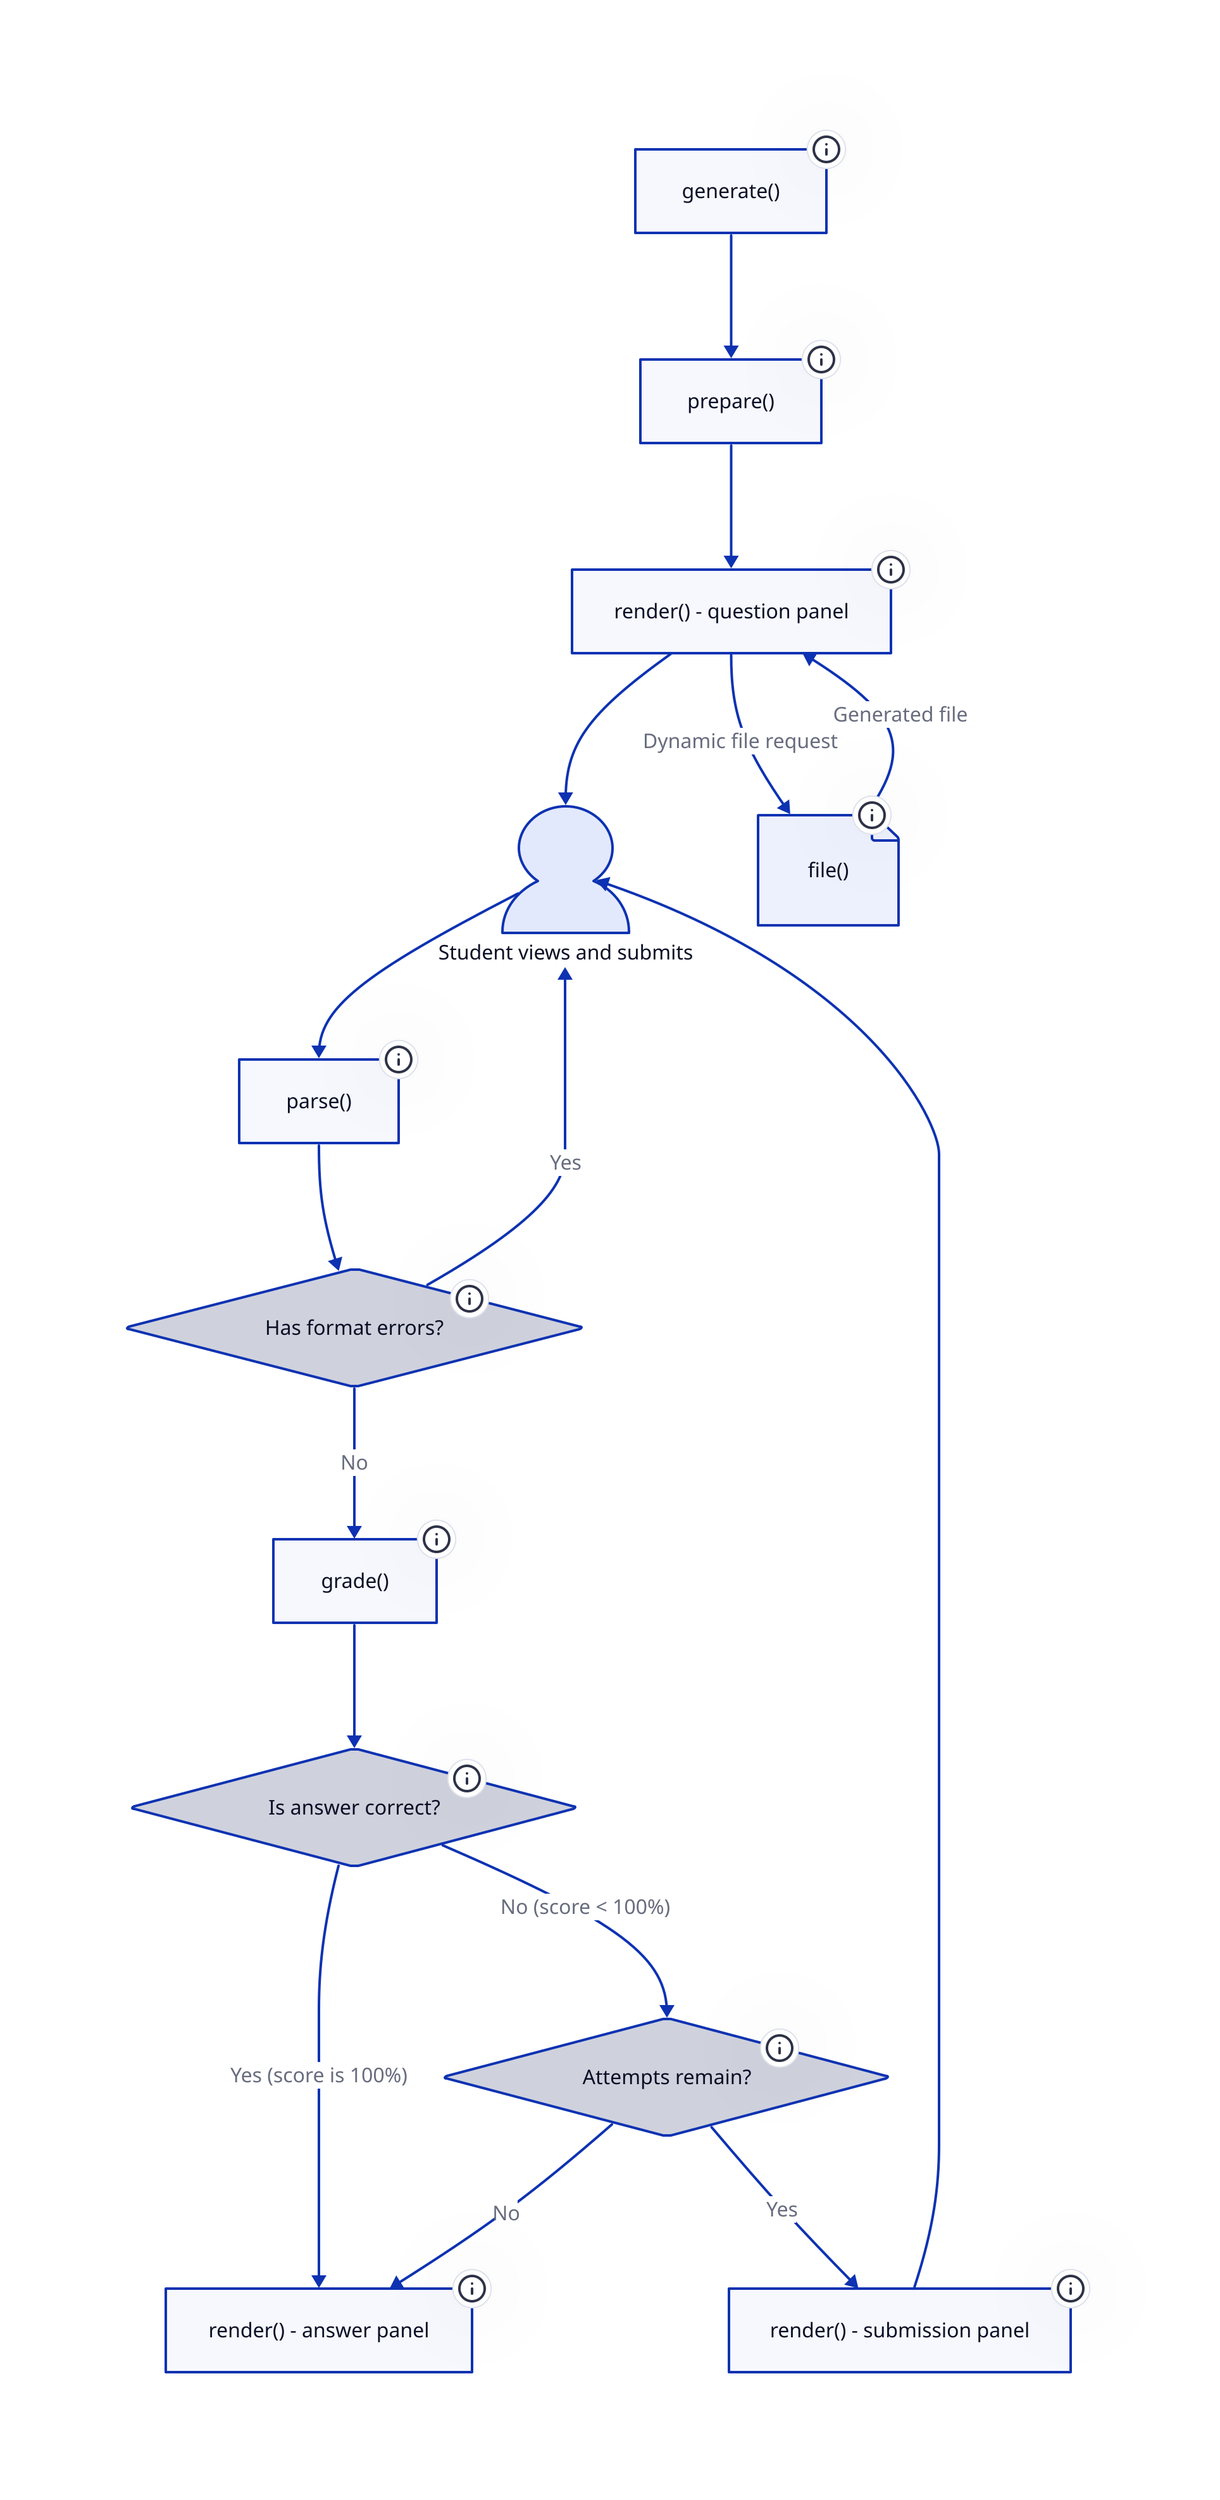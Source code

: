 # Shapes
generate: "generate()" {
  tooltip: "Generate random parameters and correct answers"
}
prepare: "prepare()" {
  tooltip: "Post-process element data after generate()"
}
render_question: "render() - question panel" {
  tooltip: "Render question.html for initial view"
}
student_interaction: "Student views and submits" {
  shape: person
  width: 100
  height: 100
}
parse: "parse()" {
  tooltip: "Parse submitted answers, check format"
}
check_format: "Has format errors?" {
  shape: diamond
  tooltip: "Check data['format_errors']"
}

grade: "grade()" {
  tooltip: "Grade the submission, set score and feedback"
}
check_correct: "Is answer correct?" {
  shape: diamond
  tooltip: "Check data['score']"
}
render_submission: "render() - submission panel" {
  tooltip: "Render question.html showing submission and feedback"
}
render_answer: "render() - answer panel" {
  tooltip: "Render question.html showing correct answer (if enabled)"
}
check_attempts: "Attempts remain?" {
  shape: diamond
  tooltip: "Check if the student has more attempts available"
}
file: "file()" {
  tooltip: "Dynamically generated file"
  shape: page
}
# Flow
generate -> prepare
prepare -> render_question
render_question -> student_interaction
student_interaction -> parse
parse -> check_format

# If format errors, show question panel again with errors
check_format -> student_interaction: Yes

# If no format errors, proceed to grading
check_format -> grade: No

grade -> check_correct

# If correct, show answer panel
check_correct -> render_answer: "Yes (score is 100%)"

# If incorrect, show submission panel
check_correct -> check_attempts: "No (score < 100%)"

# After rendering submission, check if attempts remain
check_attempts -> render_submission: "Yes"

# If attempts remain, student can try again
render_submission -> student_interaction

# If no attempts remain, show the answer panel
check_attempts -> render_answer: "No"

# Dynamic file generation
file -> render_question: "Generated file"
render_question -> file: "Dynamic file request"
